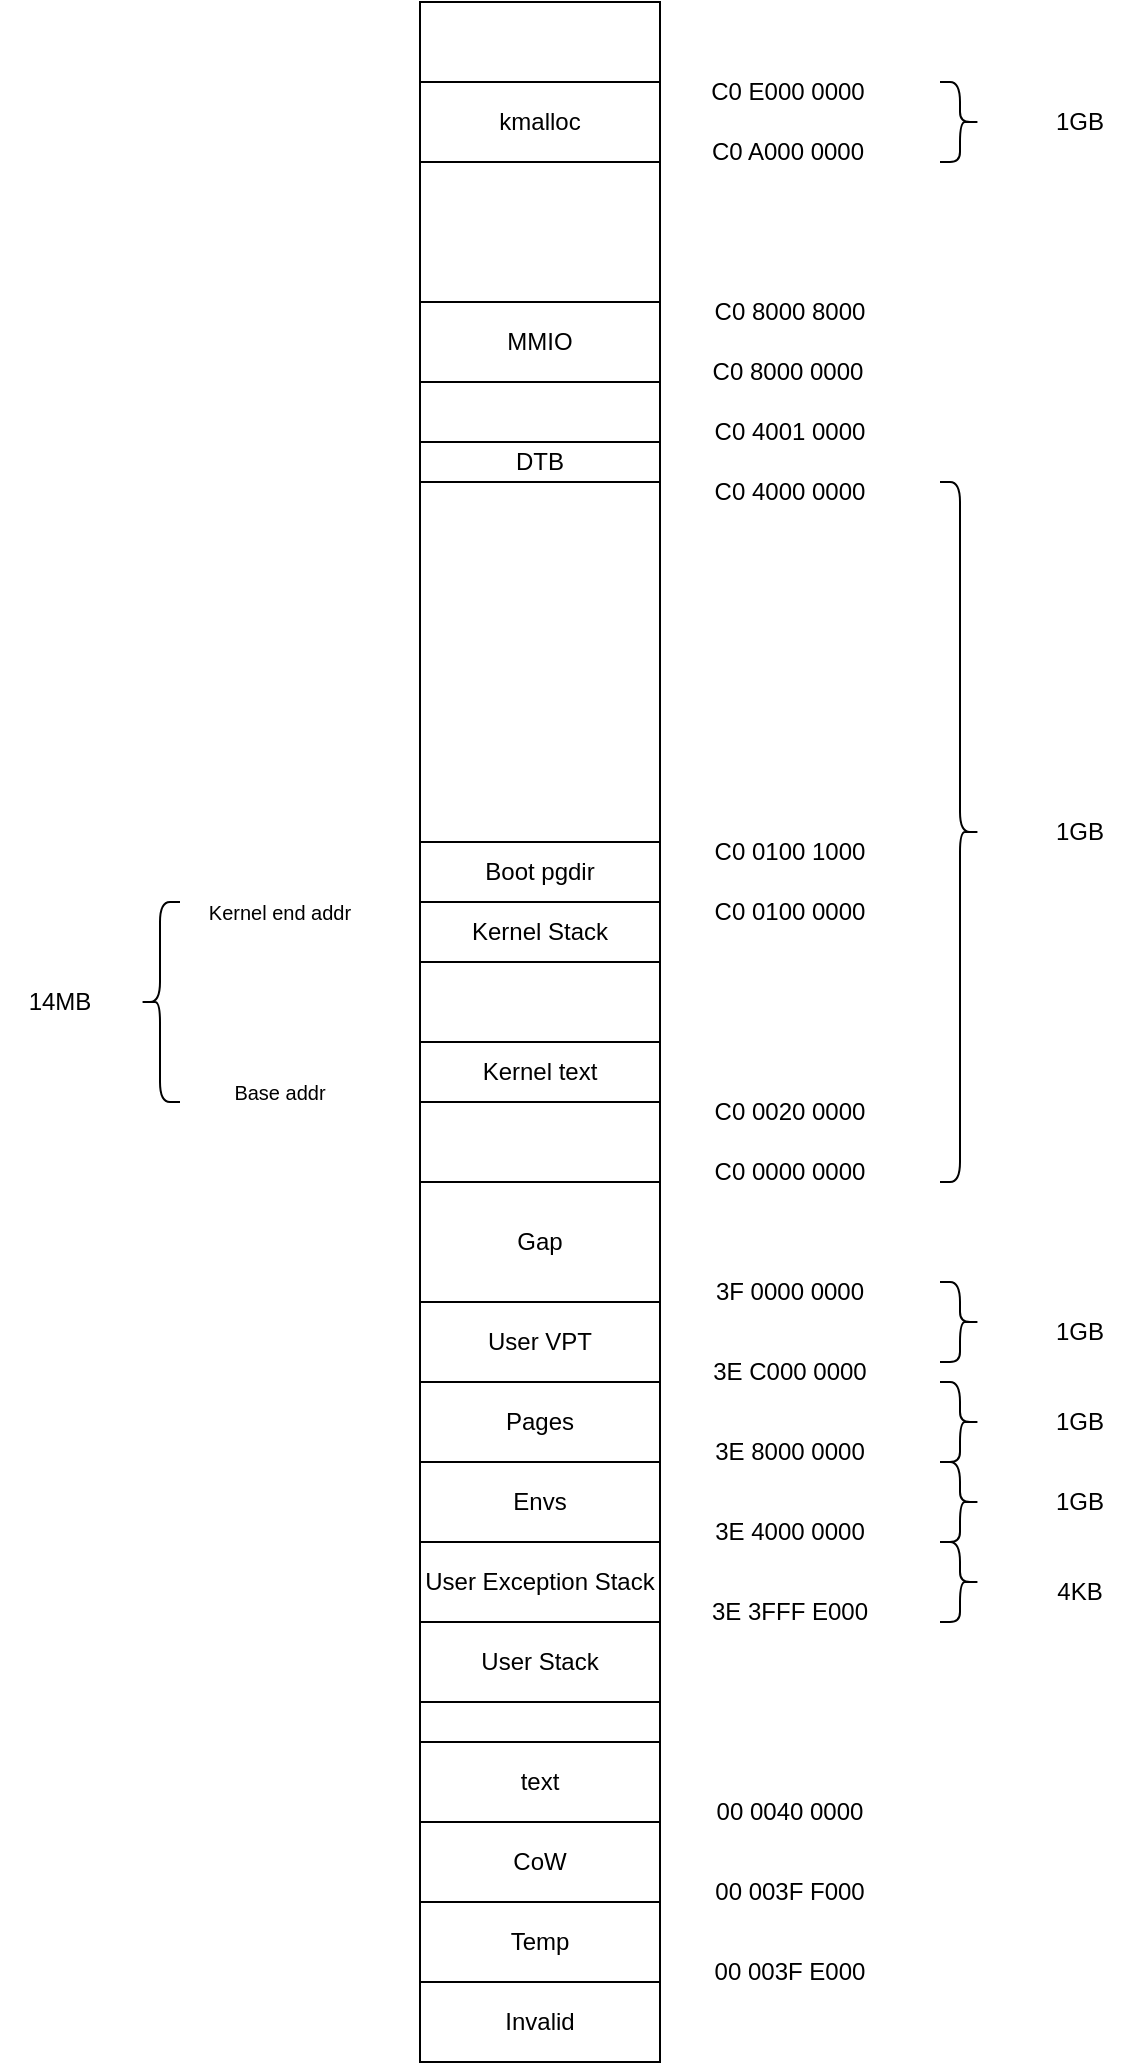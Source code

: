 <mxfile version="27.0.9">
  <diagram name="Page-1" id="hDKnlDYhPMeLxKIVLqfj">
    <mxGraphModel dx="983" dy="579" grid="1" gridSize="10" guides="1" tooltips="1" connect="1" arrows="1" fold="1" page="1" pageScale="1" pageWidth="827" pageHeight="1169" math="0" shadow="0">
      <root>
        <mxCell id="0" />
        <mxCell id="1" parent="0" />
        <mxCell id="FOV5wTT--X5z5NpUAhja-1" value="" style="rounded=0;whiteSpace=wrap;html=1;" parent="1" vertex="1">
          <mxGeometry x="230" y="270" width="120" height="790" as="geometry" />
        </mxCell>
        <mxCell id="FOV5wTT--X5z5NpUAhja-2" value="" style="rounded=0;whiteSpace=wrap;html=1;" parent="1" vertex="1">
          <mxGeometry x="230" y="480" width="120" height="140" as="geometry" />
        </mxCell>
        <mxCell id="FOV5wTT--X5z5NpUAhja-3" value="Kernel text" style="rounded=0;whiteSpace=wrap;html=1;" parent="1" vertex="1">
          <mxGeometry x="230" y="550" width="120" height="30" as="geometry" />
        </mxCell>
        <mxCell id="FOV5wTT--X5z5NpUAhja-4" value="C0 0000 0000" style="text;html=1;align=center;verticalAlign=middle;whiteSpace=wrap;rounded=0;" parent="1" vertex="1">
          <mxGeometry x="350" y="600" width="130" height="30" as="geometry" />
        </mxCell>
        <mxCell id="FOV5wTT--X5z5NpUAhja-5" value="C0 0020 0000" style="text;html=1;align=center;verticalAlign=middle;whiteSpace=wrap;rounded=0;" parent="1" vertex="1">
          <mxGeometry x="350" y="570" width="130" height="30" as="geometry" />
        </mxCell>
        <mxCell id="FOV5wTT--X5z5NpUAhja-6" value="C0 0100 0000" style="text;html=1;align=center;verticalAlign=middle;whiteSpace=wrap;rounded=0;" parent="1" vertex="1">
          <mxGeometry x="350" y="470" width="130" height="30" as="geometry" />
        </mxCell>
        <mxCell id="FOV5wTT--X5z5NpUAhja-7" value="&lt;font style=&quot;font-size: 10px;&quot;&gt;Kernel end addr&lt;/font&gt;" style="text;html=1;align=center;verticalAlign=middle;whiteSpace=wrap;rounded=0;" parent="1" vertex="1">
          <mxGeometry x="90" y="470" width="140" height="30" as="geometry" />
        </mxCell>
        <mxCell id="FOV5wTT--X5z5NpUAhja-8" value="&lt;font style=&quot;font-size: 10px;&quot;&gt;Base addr&lt;/font&gt;" style="text;html=1;align=center;verticalAlign=middle;whiteSpace=wrap;rounded=0;" parent="1" vertex="1">
          <mxGeometry x="90" y="560" width="140" height="30" as="geometry" />
        </mxCell>
        <mxCell id="FOV5wTT--X5z5NpUAhja-9" value="" style="shape=curlyBracket;whiteSpace=wrap;html=1;rounded=1;labelPosition=left;verticalLabelPosition=middle;align=right;verticalAlign=middle;" parent="1" vertex="1">
          <mxGeometry x="90" y="480" width="20" height="100" as="geometry" />
        </mxCell>
        <mxCell id="FOV5wTT--X5z5NpUAhja-10" value="14MB" style="text;html=1;align=center;verticalAlign=middle;whiteSpace=wrap;rounded=0;" parent="1" vertex="1">
          <mxGeometry x="20" y="515" width="60" height="30" as="geometry" />
        </mxCell>
        <mxCell id="FOV5wTT--X5z5NpUAhja-11" value="C0 4000 0000" style="text;html=1;align=center;verticalAlign=middle;whiteSpace=wrap;rounded=0;" parent="1" vertex="1">
          <mxGeometry x="350" y="260" width="130" height="30" as="geometry" />
        </mxCell>
        <mxCell id="FOV5wTT--X5z5NpUAhja-13" value="" style="shape=curlyBracket;whiteSpace=wrap;html=1;rounded=1;flipH=1;labelPosition=right;verticalLabelPosition=middle;align=left;verticalAlign=middle;" parent="1" vertex="1">
          <mxGeometry x="490" y="270" width="20" height="350" as="geometry" />
        </mxCell>
        <mxCell id="FOV5wTT--X5z5NpUAhja-14" value="1GB" style="text;html=1;align=center;verticalAlign=middle;whiteSpace=wrap;rounded=0;" parent="1" vertex="1">
          <mxGeometry x="530" y="430" width="60" height="30" as="geometry" />
        </mxCell>
        <mxCell id="FOV5wTT--X5z5NpUAhja-18" value="Kernel Stack" style="rounded=0;whiteSpace=wrap;html=1;" parent="1" vertex="1">
          <mxGeometry x="230" y="480" width="120" height="30" as="geometry" />
        </mxCell>
        <mxCell id="FOV5wTT--X5z5NpUAhja-20" value="Boot pgdir" style="rounded=0;whiteSpace=wrap;html=1;" parent="1" vertex="1">
          <mxGeometry x="230" y="450" width="120" height="30" as="geometry" />
        </mxCell>
        <mxCell id="FOV5wTT--X5z5NpUAhja-21" value="C0 0100 1000" style="text;html=1;align=center;verticalAlign=middle;whiteSpace=wrap;rounded=0;" parent="1" vertex="1">
          <mxGeometry x="350" y="440" width="130" height="30" as="geometry" />
        </mxCell>
        <mxCell id="FOV5wTT--X5z5NpUAhja-22" value="Gap" style="rounded=0;whiteSpace=wrap;html=1;" parent="1" vertex="1">
          <mxGeometry x="230" y="620" width="120" height="60" as="geometry" />
        </mxCell>
        <mxCell id="FOV5wTT--X5z5NpUAhja-23" value="3F 0000 0000" style="text;html=1;align=center;verticalAlign=middle;whiteSpace=wrap;rounded=0;" parent="1" vertex="1">
          <mxGeometry x="350" y="660" width="130" height="30" as="geometry" />
        </mxCell>
        <mxCell id="FOV5wTT--X5z5NpUAhja-24" value="Invalid" style="rounded=0;whiteSpace=wrap;html=1;" parent="1" vertex="1">
          <mxGeometry x="230" y="1020" width="120" height="40" as="geometry" />
        </mxCell>
        <mxCell id="FOV5wTT--X5z5NpUAhja-25" value="text" style="rounded=0;whiteSpace=wrap;html=1;" parent="1" vertex="1">
          <mxGeometry x="230" y="900" width="120" height="40" as="geometry" />
        </mxCell>
        <mxCell id="FOV5wTT--X5z5NpUAhja-26" value="00 0040 0000" style="text;html=1;align=center;verticalAlign=middle;whiteSpace=wrap;rounded=0;" parent="1" vertex="1">
          <mxGeometry x="350" y="920" width="130" height="30" as="geometry" />
        </mxCell>
        <mxCell id="FOV5wTT--X5z5NpUAhja-27" value="CoW" style="rounded=0;whiteSpace=wrap;html=1;" parent="1" vertex="1">
          <mxGeometry x="230" y="940" width="120" height="40" as="geometry" />
        </mxCell>
        <mxCell id="FOV5wTT--X5z5NpUAhja-28" value="00 003F F000" style="text;html=1;align=center;verticalAlign=middle;whiteSpace=wrap;rounded=0;" parent="1" vertex="1">
          <mxGeometry x="350" y="960" width="130" height="30" as="geometry" />
        </mxCell>
        <mxCell id="FOV5wTT--X5z5NpUAhja-29" value="Temp" style="rounded=0;whiteSpace=wrap;html=1;" parent="1" vertex="1">
          <mxGeometry x="230" y="980" width="120" height="40" as="geometry" />
        </mxCell>
        <mxCell id="FOV5wTT--X5z5NpUAhja-30" value="00 003F E000" style="text;html=1;align=center;verticalAlign=middle;whiteSpace=wrap;rounded=0;" parent="1" vertex="1">
          <mxGeometry x="350" y="1000" width="130" height="30" as="geometry" />
        </mxCell>
        <mxCell id="FOV5wTT--X5z5NpUAhja-32" value="User VPT" style="rounded=0;whiteSpace=wrap;html=1;" parent="1" vertex="1">
          <mxGeometry x="230" y="680" width="120" height="40" as="geometry" />
        </mxCell>
        <mxCell id="FOV5wTT--X5z5NpUAhja-33" value="3E C000 0000" style="text;html=1;align=center;verticalAlign=middle;whiteSpace=wrap;rounded=0;" parent="1" vertex="1">
          <mxGeometry x="350" y="700" width="130" height="30" as="geometry" />
        </mxCell>
        <mxCell id="FOV5wTT--X5z5NpUAhja-34" value="Pages" style="rounded=0;whiteSpace=wrap;html=1;" parent="1" vertex="1">
          <mxGeometry x="230" y="720" width="120" height="40" as="geometry" />
        </mxCell>
        <mxCell id="FOV5wTT--X5z5NpUAhja-35" value="3E 8000 0000" style="text;html=1;align=center;verticalAlign=middle;whiteSpace=wrap;rounded=0;" parent="1" vertex="1">
          <mxGeometry x="350" y="740" width="130" height="30" as="geometry" />
        </mxCell>
        <mxCell id="FOV5wTT--X5z5NpUAhja-36" value="Envs" style="rounded=0;whiteSpace=wrap;html=1;" parent="1" vertex="1">
          <mxGeometry x="230" y="760" width="120" height="40" as="geometry" />
        </mxCell>
        <mxCell id="FOV5wTT--X5z5NpUAhja-37" value="3E 4000 0000" style="text;html=1;align=center;verticalAlign=middle;whiteSpace=wrap;rounded=0;" parent="1" vertex="1">
          <mxGeometry x="350" y="780" width="130" height="30" as="geometry" />
        </mxCell>
        <mxCell id="FOV5wTT--X5z5NpUAhja-38" value="User Exception Stack" style="rounded=0;whiteSpace=wrap;html=1;" parent="1" vertex="1">
          <mxGeometry x="230" y="800" width="120" height="40" as="geometry" />
        </mxCell>
        <mxCell id="FOV5wTT--X5z5NpUAhja-39" value="3E 3FFF E000" style="text;html=1;align=center;verticalAlign=middle;whiteSpace=wrap;rounded=0;" parent="1" vertex="1">
          <mxGeometry x="350" y="820" width="130" height="30" as="geometry" />
        </mxCell>
        <mxCell id="FOV5wTT--X5z5NpUAhja-40" value="User Stack" style="rounded=0;whiteSpace=wrap;html=1;" parent="1" vertex="1">
          <mxGeometry x="230" y="840" width="120" height="40" as="geometry" />
        </mxCell>
        <mxCell id="FOV5wTT--X5z5NpUAhja-41" value="" style="shape=curlyBracket;whiteSpace=wrap;html=1;rounded=1;flipH=1;labelPosition=right;verticalLabelPosition=middle;align=left;verticalAlign=middle;" parent="1" vertex="1">
          <mxGeometry x="490" y="670" width="20" height="40" as="geometry" />
        </mxCell>
        <mxCell id="FOV5wTT--X5z5NpUAhja-42" value="1GB" style="text;html=1;align=center;verticalAlign=middle;whiteSpace=wrap;rounded=0;" parent="1" vertex="1">
          <mxGeometry x="530" y="680" width="60" height="30" as="geometry" />
        </mxCell>
        <mxCell id="FOV5wTT--X5z5NpUAhja-43" value="" style="shape=curlyBracket;whiteSpace=wrap;html=1;rounded=1;flipH=1;labelPosition=right;verticalLabelPosition=middle;align=left;verticalAlign=middle;size=0.5;" parent="1" vertex="1">
          <mxGeometry x="490" y="720" width="20" height="40" as="geometry" />
        </mxCell>
        <mxCell id="FOV5wTT--X5z5NpUAhja-44" value="1GB" style="text;html=1;align=center;verticalAlign=middle;whiteSpace=wrap;rounded=0;" parent="1" vertex="1">
          <mxGeometry x="530" y="725" width="60" height="30" as="geometry" />
        </mxCell>
        <mxCell id="FOV5wTT--X5z5NpUAhja-45" value="" style="shape=curlyBracket;whiteSpace=wrap;html=1;rounded=1;flipH=1;labelPosition=right;verticalLabelPosition=middle;align=left;verticalAlign=middle;size=0.5;" parent="1" vertex="1">
          <mxGeometry x="490" y="760" width="20" height="40" as="geometry" />
        </mxCell>
        <mxCell id="FOV5wTT--X5z5NpUAhja-46" value="1GB" style="text;html=1;align=center;verticalAlign=middle;whiteSpace=wrap;rounded=0;" parent="1" vertex="1">
          <mxGeometry x="530" y="765" width="60" height="30" as="geometry" />
        </mxCell>
        <mxCell id="FOV5wTT--X5z5NpUAhja-47" value="" style="shape=curlyBracket;whiteSpace=wrap;html=1;rounded=1;flipH=1;labelPosition=right;verticalLabelPosition=middle;align=left;verticalAlign=middle;size=0.5;" parent="1" vertex="1">
          <mxGeometry x="490" y="800" width="20" height="40" as="geometry" />
        </mxCell>
        <mxCell id="FOV5wTT--X5z5NpUAhja-48" value="4KB" style="text;html=1;align=center;verticalAlign=middle;whiteSpace=wrap;rounded=0;" parent="1" vertex="1">
          <mxGeometry x="530" y="810" width="60" height="30" as="geometry" />
        </mxCell>
        <mxCell id="f_BozYWQMZFkQUEp2kzh-1" value="" style="rounded=0;whiteSpace=wrap;html=1;" parent="1" vertex="1">
          <mxGeometry x="230" y="30" width="120" height="240" as="geometry" />
        </mxCell>
        <mxCell id="f_BozYWQMZFkQUEp2kzh-2" value="C0 8000 0000" style="text;html=1;align=center;verticalAlign=middle;whiteSpace=wrap;rounded=0;" parent="1" vertex="1">
          <mxGeometry x="349" y="200" width="130" height="30" as="geometry" />
        </mxCell>
        <mxCell id="f_BozYWQMZFkQUEp2kzh-3" value="C0 8000 8000" style="text;html=1;align=center;verticalAlign=middle;whiteSpace=wrap;rounded=0;" parent="1" vertex="1">
          <mxGeometry x="350" y="170" width="130" height="30" as="geometry" />
        </mxCell>
        <mxCell id="f_BozYWQMZFkQUEp2kzh-4" value="MMIO" style="rounded=0;whiteSpace=wrap;html=1;" parent="1" vertex="1">
          <mxGeometry x="230" y="180" width="120" height="40" as="geometry" />
        </mxCell>
        <mxCell id="f_BozYWQMZFkQUEp2kzh-5" value="kmalloc" style="rounded=0;whiteSpace=wrap;html=1;" parent="1" vertex="1">
          <mxGeometry x="230" y="70" width="120" height="40" as="geometry" />
        </mxCell>
        <mxCell id="f_BozYWQMZFkQUEp2kzh-6" value="C0 A000 0000" style="text;html=1;align=center;verticalAlign=middle;whiteSpace=wrap;rounded=0;" parent="1" vertex="1">
          <mxGeometry x="349" y="90" width="130" height="30" as="geometry" />
        </mxCell>
        <mxCell id="f_BozYWQMZFkQUEp2kzh-7" value="C0 E000 0000" style="text;html=1;align=center;verticalAlign=middle;whiteSpace=wrap;rounded=0;" parent="1" vertex="1">
          <mxGeometry x="349" y="60" width="130" height="30" as="geometry" />
        </mxCell>
        <mxCell id="f_BozYWQMZFkQUEp2kzh-8" value="" style="shape=curlyBracket;whiteSpace=wrap;html=1;rounded=1;flipH=1;labelPosition=right;verticalLabelPosition=middle;align=left;verticalAlign=middle;" parent="1" vertex="1">
          <mxGeometry x="490" y="70" width="20" height="40" as="geometry" />
        </mxCell>
        <mxCell id="f_BozYWQMZFkQUEp2kzh-9" value="1GB" style="text;html=1;align=center;verticalAlign=middle;whiteSpace=wrap;rounded=0;" parent="1" vertex="1">
          <mxGeometry x="530" y="75" width="60" height="30" as="geometry" />
        </mxCell>
        <mxCell id="QYNG9y_vyuB_g7a8FKId-2" value="DTB" style="rounded=0;whiteSpace=wrap;html=1;" vertex="1" parent="1">
          <mxGeometry x="230" y="250" width="120" height="20" as="geometry" />
        </mxCell>
        <mxCell id="QYNG9y_vyuB_g7a8FKId-3" value="C0 4001 0000" style="text;html=1;align=center;verticalAlign=middle;whiteSpace=wrap;rounded=0;" vertex="1" parent="1">
          <mxGeometry x="350" y="230" width="130" height="30" as="geometry" />
        </mxCell>
      </root>
    </mxGraphModel>
  </diagram>
</mxfile>
